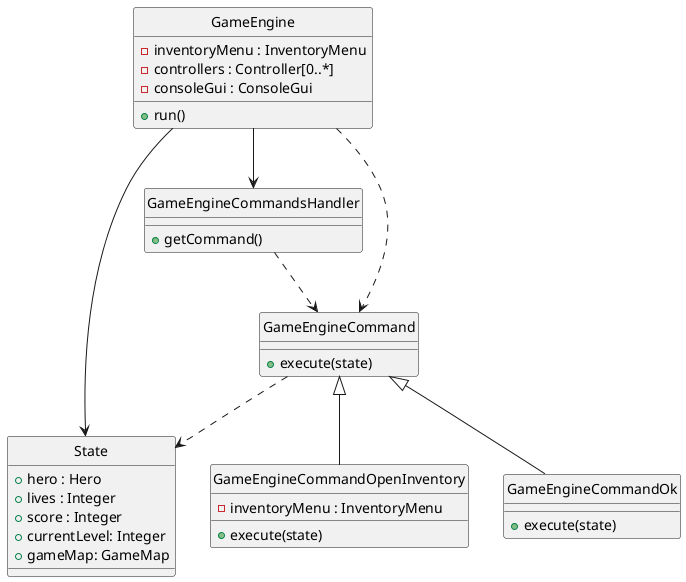 @startuml
skinparam style strictuml

class GameEngine {
-inventoryMenu : InventoryMenu
-controllers : Controller[0..*]
-consoleGui : ConsoleGui
+run()
}


GameEngine --> State

class State {
+hero : Hero
+lives : Integer
+score : Integer
+currentLevel: Integer
+gameMap: GameMap
}


GameEngine --> GameEngineCommandsHandler
GameEngine ..> GameEngineCommand
class GameEngineCommandsHandler {
+getCommand()
}

GameEngineCommandsHandler ..> GameEngineCommand

GameEngineCommand ..> State
class GameEngineCommand{
+execute(state)
}

class GameEngineCommandOpenInventory{
-inventoryMenu : InventoryMenu
+execute(state)
}

class GameEngineCommandOk{
+execute(state)
}

GameEngineCommand <|-- GameEngineCommandOpenInventory
GameEngineCommand <|-- GameEngineCommandOk


@enduml
